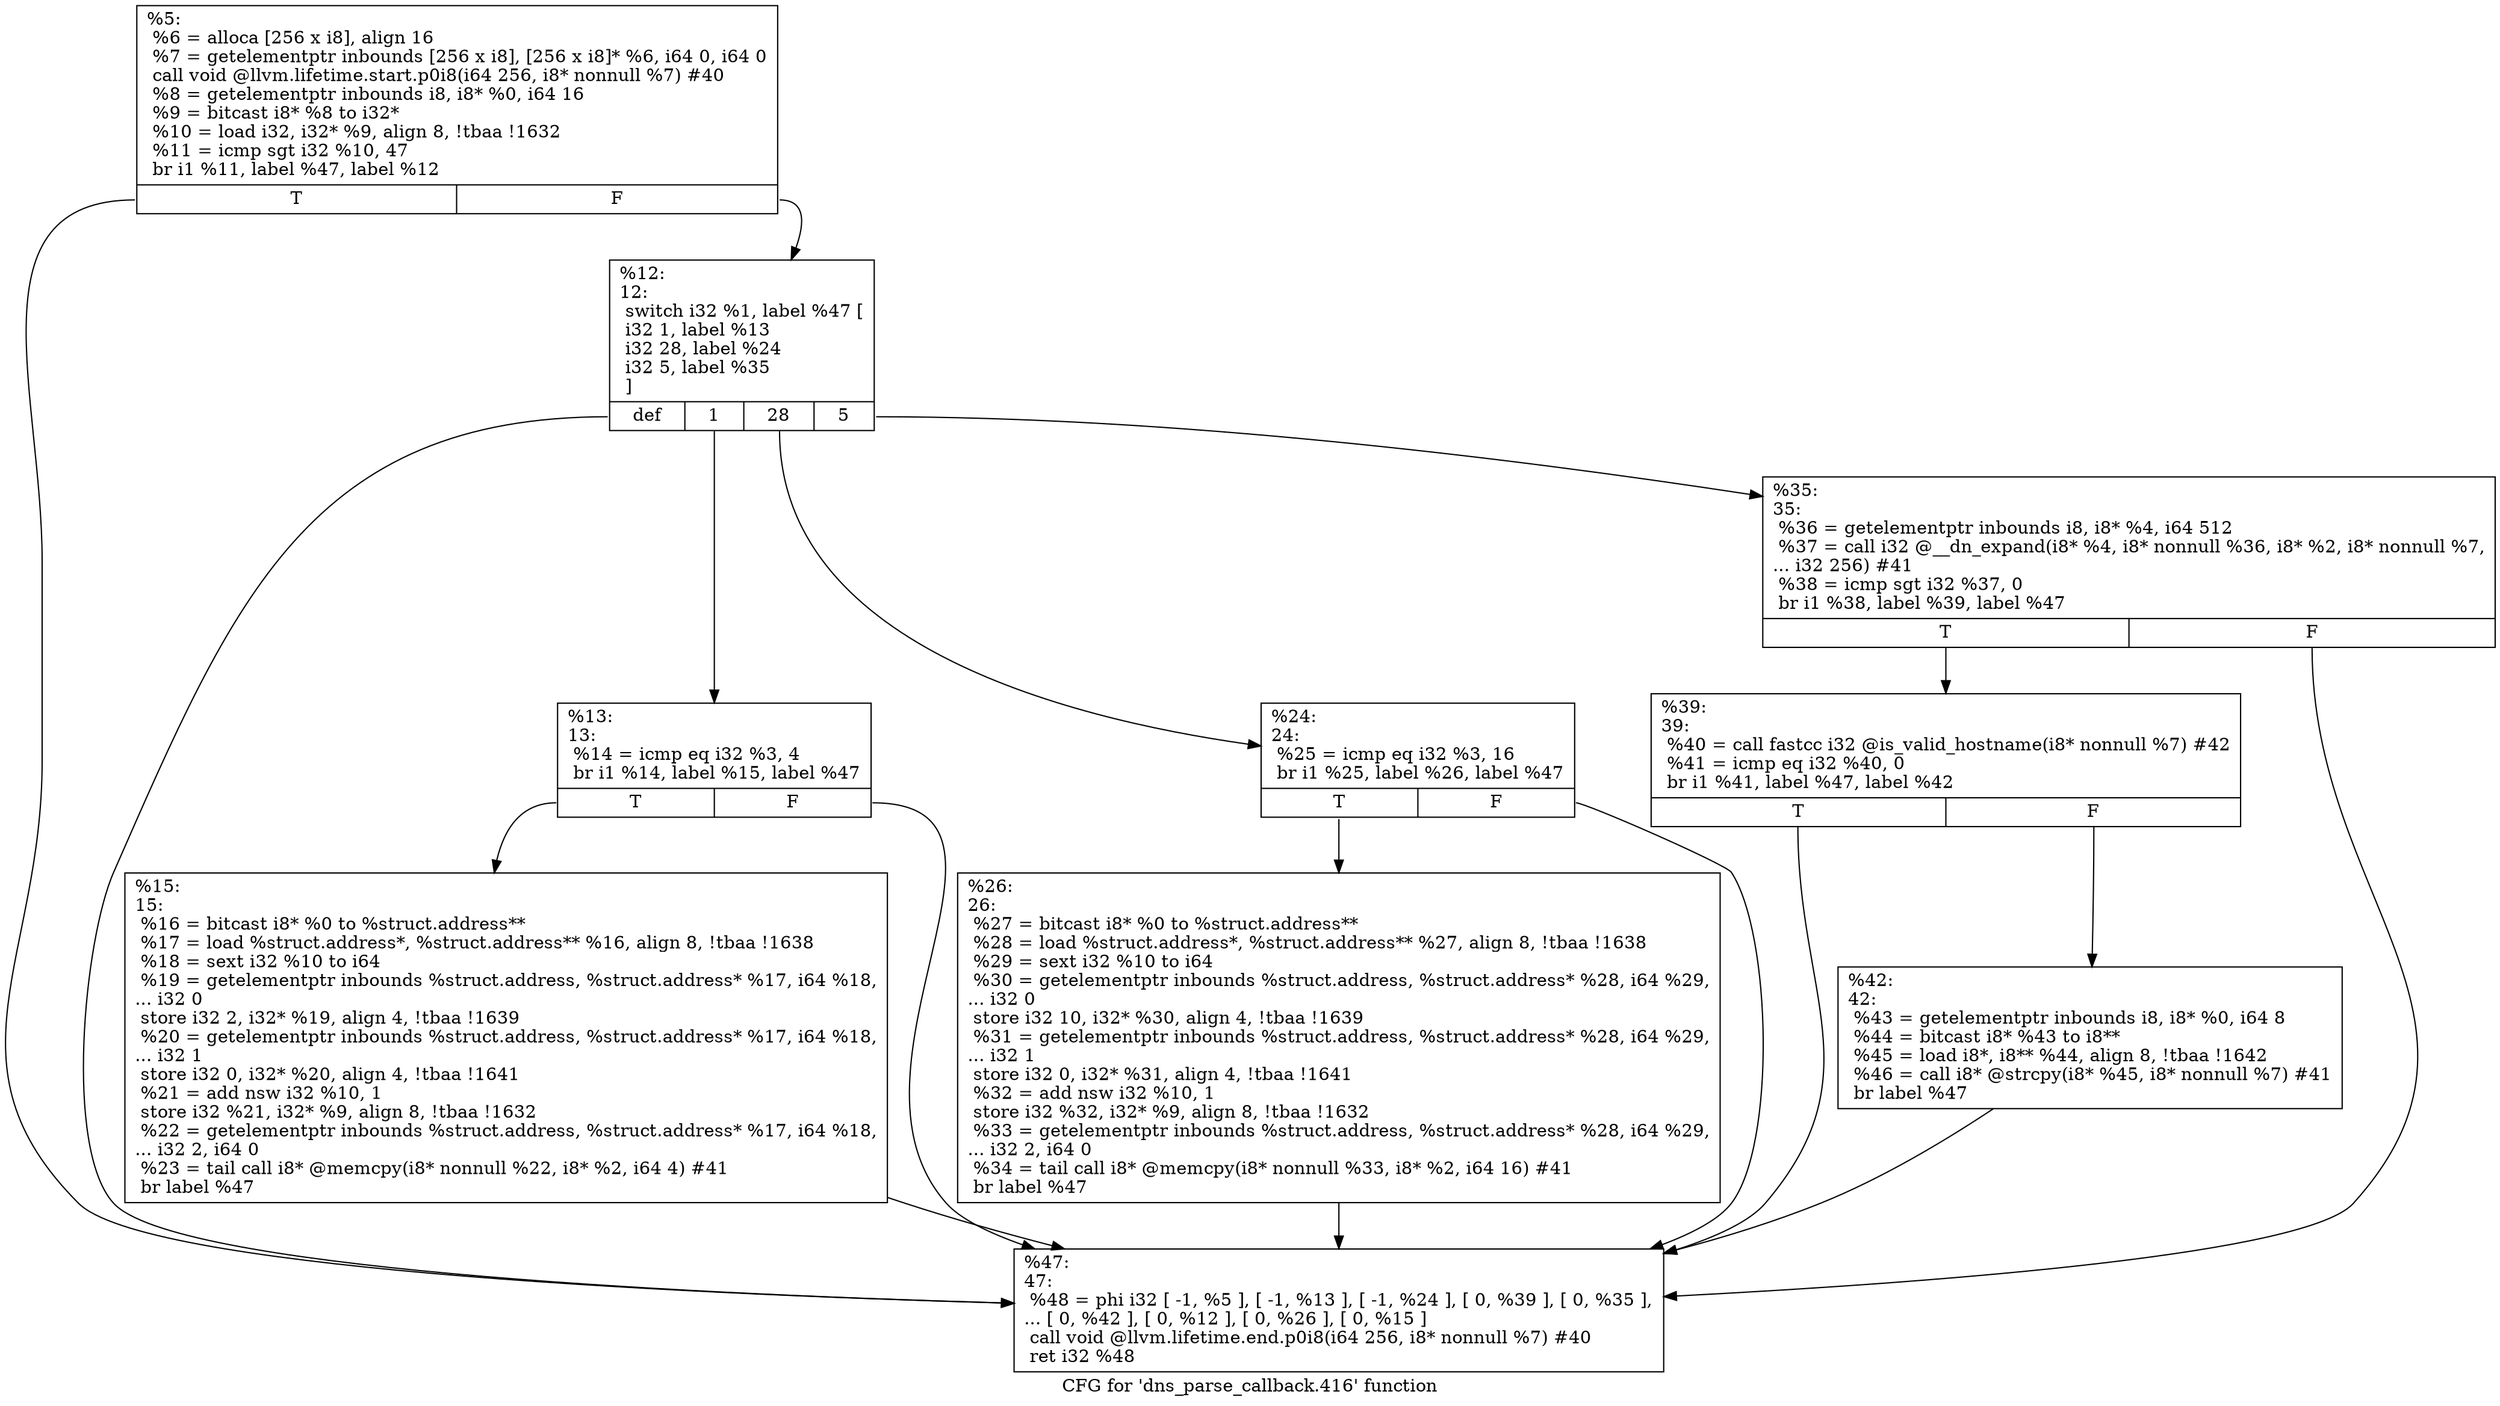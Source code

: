 digraph "CFG for 'dns_parse_callback.416' function" {
	label="CFG for 'dns_parse_callback.416' function";

	Node0x1a87fc0 [shape=record,label="{%5:\l  %6 = alloca [256 x i8], align 16\l  %7 = getelementptr inbounds [256 x i8], [256 x i8]* %6, i64 0, i64 0\l  call void @llvm.lifetime.start.p0i8(i64 256, i8* nonnull %7) #40\l  %8 = getelementptr inbounds i8, i8* %0, i64 16\l  %9 = bitcast i8* %8 to i32*\l  %10 = load i32, i32* %9, align 8, !tbaa !1632\l  %11 = icmp sgt i32 %10, 47\l  br i1 %11, label %47, label %12\l|{<s0>T|<s1>F}}"];
	Node0x1a87fc0:s0 -> Node0x1a88b70;
	Node0x1a87fc0:s1 -> Node0x1a888f0;
	Node0x1a888f0 [shape=record,label="{%12:\l12:                                               \l  switch i32 %1, label %47 [\l    i32 1, label %13\l    i32 28, label %24\l    i32 5, label %35\l  ]\l|{<s0>def|<s1>1|<s2>28|<s3>5}}"];
	Node0x1a888f0:s0 -> Node0x1a88b70;
	Node0x1a888f0:s1 -> Node0x1a88940;
	Node0x1a888f0:s2 -> Node0x1a889e0;
	Node0x1a888f0:s3 -> Node0x1a88a80;
	Node0x1a88940 [shape=record,label="{%13:\l13:                                               \l  %14 = icmp eq i32 %3, 4\l  br i1 %14, label %15, label %47\l|{<s0>T|<s1>F}}"];
	Node0x1a88940:s0 -> Node0x1a88990;
	Node0x1a88940:s1 -> Node0x1a88b70;
	Node0x1a88990 [shape=record,label="{%15:\l15:                                               \l  %16 = bitcast i8* %0 to %struct.address**\l  %17 = load %struct.address*, %struct.address** %16, align 8, !tbaa !1638\l  %18 = sext i32 %10 to i64\l  %19 = getelementptr inbounds %struct.address, %struct.address* %17, i64 %18,\l... i32 0\l  store i32 2, i32* %19, align 4, !tbaa !1639\l  %20 = getelementptr inbounds %struct.address, %struct.address* %17, i64 %18,\l... i32 1\l  store i32 0, i32* %20, align 4, !tbaa !1641\l  %21 = add nsw i32 %10, 1\l  store i32 %21, i32* %9, align 8, !tbaa !1632\l  %22 = getelementptr inbounds %struct.address, %struct.address* %17, i64 %18,\l... i32 2, i64 0\l  %23 = tail call i8* @memcpy(i8* nonnull %22, i8* %2, i64 4) #41\l  br label %47\l}"];
	Node0x1a88990 -> Node0x1a88b70;
	Node0x1a889e0 [shape=record,label="{%24:\l24:                                               \l  %25 = icmp eq i32 %3, 16\l  br i1 %25, label %26, label %47\l|{<s0>T|<s1>F}}"];
	Node0x1a889e0:s0 -> Node0x1a88a30;
	Node0x1a889e0:s1 -> Node0x1a88b70;
	Node0x1a88a30 [shape=record,label="{%26:\l26:                                               \l  %27 = bitcast i8* %0 to %struct.address**\l  %28 = load %struct.address*, %struct.address** %27, align 8, !tbaa !1638\l  %29 = sext i32 %10 to i64\l  %30 = getelementptr inbounds %struct.address, %struct.address* %28, i64 %29,\l... i32 0\l  store i32 10, i32* %30, align 4, !tbaa !1639\l  %31 = getelementptr inbounds %struct.address, %struct.address* %28, i64 %29,\l... i32 1\l  store i32 0, i32* %31, align 4, !tbaa !1641\l  %32 = add nsw i32 %10, 1\l  store i32 %32, i32* %9, align 8, !tbaa !1632\l  %33 = getelementptr inbounds %struct.address, %struct.address* %28, i64 %29,\l... i32 2, i64 0\l  %34 = tail call i8* @memcpy(i8* nonnull %33, i8* %2, i64 16) #41\l  br label %47\l}"];
	Node0x1a88a30 -> Node0x1a88b70;
	Node0x1a88a80 [shape=record,label="{%35:\l35:                                               \l  %36 = getelementptr inbounds i8, i8* %4, i64 512\l  %37 = call i32 @__dn_expand(i8* %4, i8* nonnull %36, i8* %2, i8* nonnull %7,\l... i32 256) #41\l  %38 = icmp sgt i32 %37, 0\l  br i1 %38, label %39, label %47\l|{<s0>T|<s1>F}}"];
	Node0x1a88a80:s0 -> Node0x1a88ad0;
	Node0x1a88a80:s1 -> Node0x1a88b70;
	Node0x1a88ad0 [shape=record,label="{%39:\l39:                                               \l  %40 = call fastcc i32 @is_valid_hostname(i8* nonnull %7) #42\l  %41 = icmp eq i32 %40, 0\l  br i1 %41, label %47, label %42\l|{<s0>T|<s1>F}}"];
	Node0x1a88ad0:s0 -> Node0x1a88b70;
	Node0x1a88ad0:s1 -> Node0x1a88b20;
	Node0x1a88b20 [shape=record,label="{%42:\l42:                                               \l  %43 = getelementptr inbounds i8, i8* %0, i64 8\l  %44 = bitcast i8* %43 to i8**\l  %45 = load i8*, i8** %44, align 8, !tbaa !1642\l  %46 = call i8* @strcpy(i8* %45, i8* nonnull %7) #41\l  br label %47\l}"];
	Node0x1a88b20 -> Node0x1a88b70;
	Node0x1a88b70 [shape=record,label="{%47:\l47:                                               \l  %48 = phi i32 [ -1, %5 ], [ -1, %13 ], [ -1, %24 ], [ 0, %39 ], [ 0, %35 ],\l... [ 0, %42 ], [ 0, %12 ], [ 0, %26 ], [ 0, %15 ]\l  call void @llvm.lifetime.end.p0i8(i64 256, i8* nonnull %7) #40\l  ret i32 %48\l}"];
}
